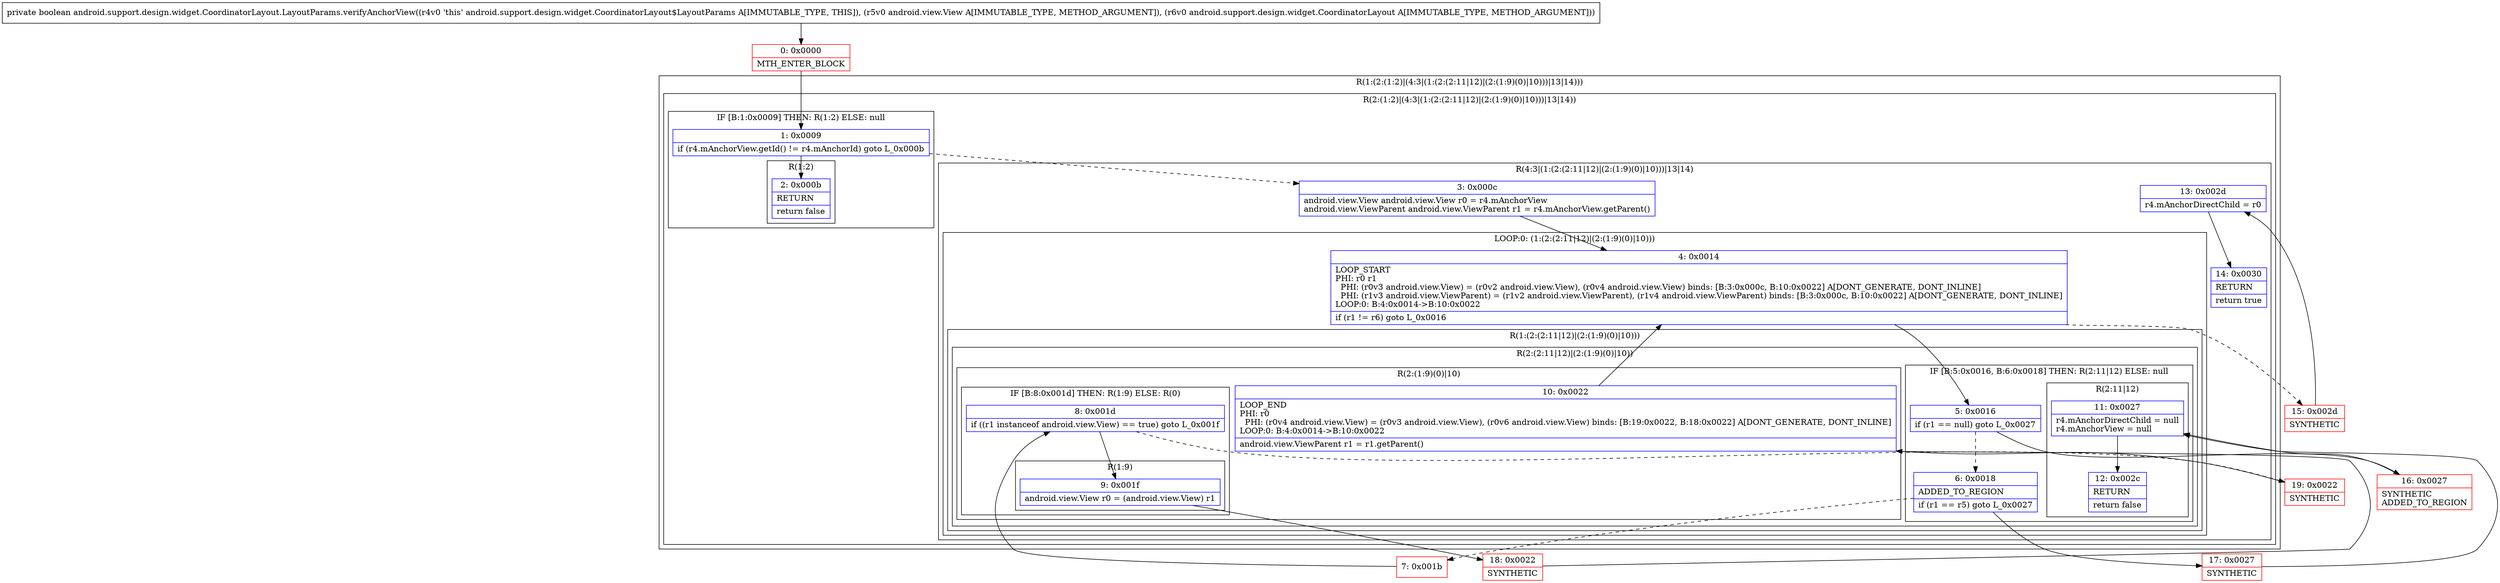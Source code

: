 digraph "CFG forandroid.support.design.widget.CoordinatorLayout.LayoutParams.verifyAnchorView(Landroid\/view\/View;Landroid\/support\/design\/widget\/CoordinatorLayout;)Z" {
subgraph cluster_Region_1159418113 {
label = "R(1:(2:(1:2)|(4:3|(1:(2:(2:11|12)|(2:(1:9)(0)|10)))|13|14)))";
node [shape=record,color=blue];
subgraph cluster_Region_1746274353 {
label = "R(2:(1:2)|(4:3|(1:(2:(2:11|12)|(2:(1:9)(0)|10)))|13|14))";
node [shape=record,color=blue];
subgraph cluster_IfRegion_533088387 {
label = "IF [B:1:0x0009] THEN: R(1:2) ELSE: null";
node [shape=record,color=blue];
Node_1 [shape=record,label="{1\:\ 0x0009|if (r4.mAnchorView.getId() != r4.mAnchorId) goto L_0x000b\l}"];
subgraph cluster_Region_1335767006 {
label = "R(1:2)";
node [shape=record,color=blue];
Node_2 [shape=record,label="{2\:\ 0x000b|RETURN\l|return false\l}"];
}
}
subgraph cluster_Region_598242375 {
label = "R(4:3|(1:(2:(2:11|12)|(2:(1:9)(0)|10)))|13|14)";
node [shape=record,color=blue];
Node_3 [shape=record,label="{3\:\ 0x000c|android.view.View android.view.View r0 = r4.mAnchorView\landroid.view.ViewParent android.view.ViewParent r1 = r4.mAnchorView.getParent()\l}"];
subgraph cluster_LoopRegion_1161682287 {
label = "LOOP:0: (1:(2:(2:11|12)|(2:(1:9)(0)|10)))";
node [shape=record,color=blue];
Node_4 [shape=record,label="{4\:\ 0x0014|LOOP_START\lPHI: r0 r1 \l  PHI: (r0v3 android.view.View) = (r0v2 android.view.View), (r0v4 android.view.View) binds: [B:3:0x000c, B:10:0x0022] A[DONT_GENERATE, DONT_INLINE]\l  PHI: (r1v3 android.view.ViewParent) = (r1v2 android.view.ViewParent), (r1v4 android.view.ViewParent) binds: [B:3:0x000c, B:10:0x0022] A[DONT_GENERATE, DONT_INLINE]\lLOOP:0: B:4:0x0014\-\>B:10:0x0022\l|if (r1 != r6) goto L_0x0016\l}"];
subgraph cluster_Region_1351806069 {
label = "R(1:(2:(2:11|12)|(2:(1:9)(0)|10)))";
node [shape=record,color=blue];
subgraph cluster_Region_144515542 {
label = "R(2:(2:11|12)|(2:(1:9)(0)|10))";
node [shape=record,color=blue];
subgraph cluster_IfRegion_876463778 {
label = "IF [B:5:0x0016, B:6:0x0018] THEN: R(2:11|12) ELSE: null";
node [shape=record,color=blue];
Node_5 [shape=record,label="{5\:\ 0x0016|if (r1 == null) goto L_0x0027\l}"];
Node_6 [shape=record,label="{6\:\ 0x0018|ADDED_TO_REGION\l|if (r1 == r5) goto L_0x0027\l}"];
subgraph cluster_Region_624091670 {
label = "R(2:11|12)";
node [shape=record,color=blue];
Node_11 [shape=record,label="{11\:\ 0x0027|r4.mAnchorDirectChild = null\lr4.mAnchorView = null\l}"];
Node_12 [shape=record,label="{12\:\ 0x002c|RETURN\l|return false\l}"];
}
}
subgraph cluster_Region_1415027235 {
label = "R(2:(1:9)(0)|10)";
node [shape=record,color=blue];
subgraph cluster_IfRegion_677354988 {
label = "IF [B:8:0x001d] THEN: R(1:9) ELSE: R(0)";
node [shape=record,color=blue];
Node_8 [shape=record,label="{8\:\ 0x001d|if ((r1 instanceof android.view.View) == true) goto L_0x001f\l}"];
subgraph cluster_Region_937780090 {
label = "R(1:9)";
node [shape=record,color=blue];
Node_9 [shape=record,label="{9\:\ 0x001f|android.view.View r0 = (android.view.View) r1\l}"];
}
subgraph cluster_Region_460114353 {
label = "R(0)";
node [shape=record,color=blue];
}
}
Node_10 [shape=record,label="{10\:\ 0x0022|LOOP_END\lPHI: r0 \l  PHI: (r0v4 android.view.View) = (r0v3 android.view.View), (r0v6 android.view.View) binds: [B:19:0x0022, B:18:0x0022] A[DONT_GENERATE, DONT_INLINE]\lLOOP:0: B:4:0x0014\-\>B:10:0x0022\l|android.view.ViewParent r1 = r1.getParent()\l}"];
}
}
}
}
Node_13 [shape=record,label="{13\:\ 0x002d|r4.mAnchorDirectChild = r0\l}"];
Node_14 [shape=record,label="{14\:\ 0x0030|RETURN\l|return true\l}"];
}
}
}
Node_0 [shape=record,color=red,label="{0\:\ 0x0000|MTH_ENTER_BLOCK\l}"];
Node_7 [shape=record,color=red,label="{7\:\ 0x001b}"];
Node_15 [shape=record,color=red,label="{15\:\ 0x002d|SYNTHETIC\l}"];
Node_16 [shape=record,color=red,label="{16\:\ 0x0027|SYNTHETIC\lADDED_TO_REGION\l}"];
Node_17 [shape=record,color=red,label="{17\:\ 0x0027|SYNTHETIC\l}"];
Node_18 [shape=record,color=red,label="{18\:\ 0x0022|SYNTHETIC\l}"];
Node_19 [shape=record,color=red,label="{19\:\ 0x0022|SYNTHETIC\l}"];
MethodNode[shape=record,label="{private boolean android.support.design.widget.CoordinatorLayout.LayoutParams.verifyAnchorView((r4v0 'this' android.support.design.widget.CoordinatorLayout$LayoutParams A[IMMUTABLE_TYPE, THIS]), (r5v0 android.view.View A[IMMUTABLE_TYPE, METHOD_ARGUMENT]), (r6v0 android.support.design.widget.CoordinatorLayout A[IMMUTABLE_TYPE, METHOD_ARGUMENT])) }"];
MethodNode -> Node_0;
Node_1 -> Node_2;
Node_1 -> Node_3[style=dashed];
Node_3 -> Node_4;
Node_4 -> Node_5;
Node_4 -> Node_15[style=dashed];
Node_5 -> Node_6[style=dashed];
Node_5 -> Node_16;
Node_6 -> Node_7[style=dashed];
Node_6 -> Node_17;
Node_11 -> Node_12;
Node_8 -> Node_9;
Node_8 -> Node_19[style=dashed];
Node_9 -> Node_18;
Node_10 -> Node_4;
Node_13 -> Node_14;
Node_0 -> Node_1;
Node_7 -> Node_8;
Node_15 -> Node_13;
Node_16 -> Node_11;
Node_17 -> Node_11;
Node_18 -> Node_10;
Node_19 -> Node_10;
}

